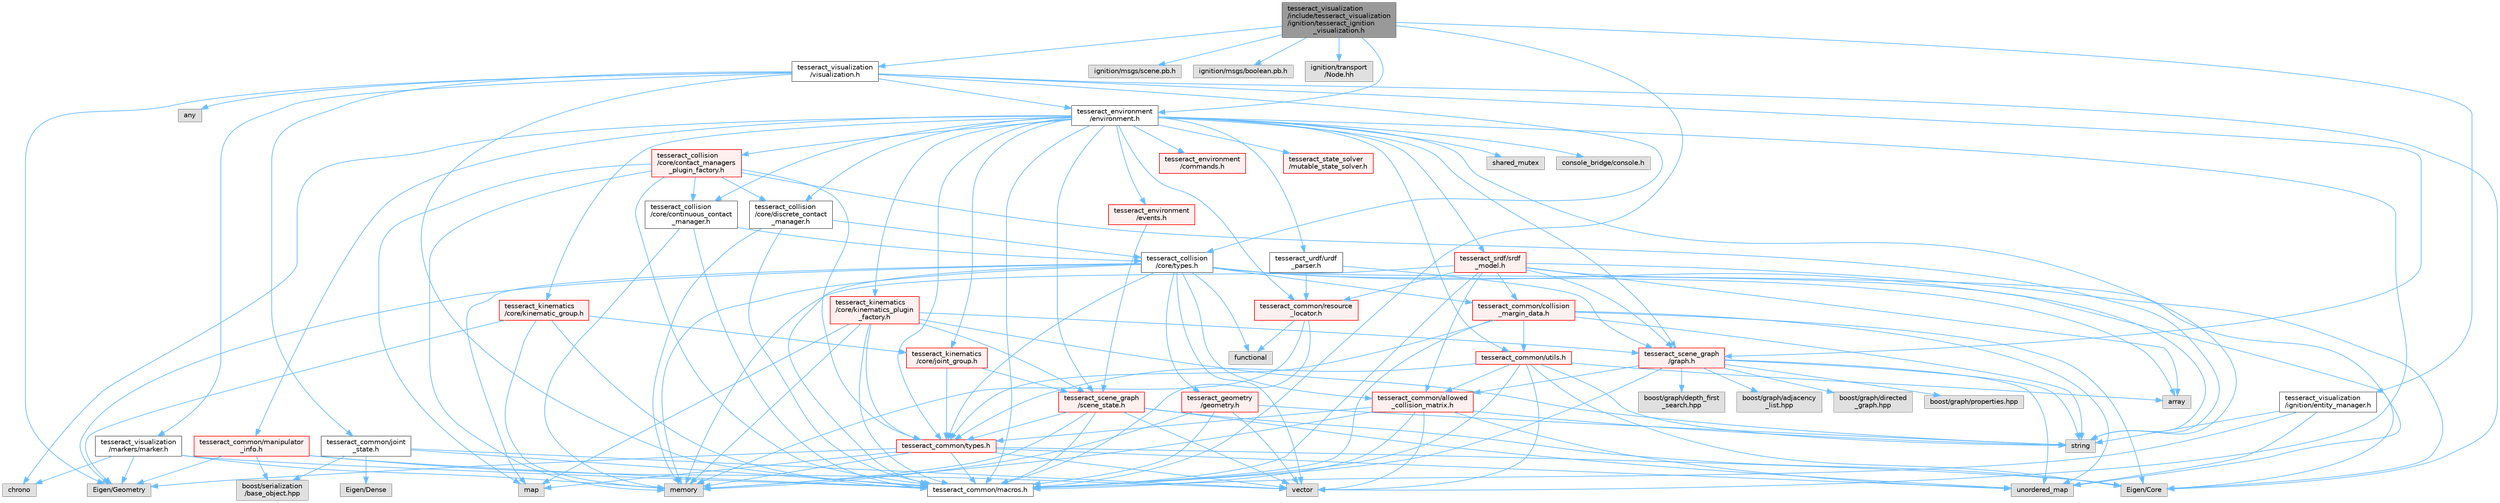 digraph "tesseract_visualization/include/tesseract_visualization/ignition/tesseract_ignition_visualization.h"
{
 // LATEX_PDF_SIZE
  bgcolor="transparent";
  edge [fontname=Helvetica,fontsize=10,labelfontname=Helvetica,labelfontsize=10];
  node [fontname=Helvetica,fontsize=10,shape=box,height=0.2,width=0.4];
  Node1 [label="tesseract_visualization\l/include/tesseract_visualization\l/ignition/tesseract_ignition\l_visualization.h",height=0.2,width=0.4,color="gray40", fillcolor="grey60", style="filled", fontcolor="black",tooltip=" "];
  Node1 -> Node2 [color="steelblue1",style="solid"];
  Node2 [label="tesseract_common/macros.h",height=0.2,width=0.4,color="grey40", fillcolor="white", style="filled",URL="$de/d3c/macros_8h.html",tooltip="Common Tesseract Macros."];
  Node1 -> Node3 [color="steelblue1",style="solid"];
  Node3 [label="ignition/msgs/scene.pb.h",height=0.2,width=0.4,color="grey60", fillcolor="#E0E0E0", style="filled",tooltip=" "];
  Node1 -> Node4 [color="steelblue1",style="solid"];
  Node4 [label="ignition/msgs/boolean.pb.h",height=0.2,width=0.4,color="grey60", fillcolor="#E0E0E0", style="filled",tooltip=" "];
  Node1 -> Node5 [color="steelblue1",style="solid"];
  Node5 [label="ignition/transport\l/Node.hh",height=0.2,width=0.4,color="grey60", fillcolor="#E0E0E0", style="filled",tooltip=" "];
  Node1 -> Node6 [color="steelblue1",style="solid"];
  Node6 [label="tesseract_visualization\l/visualization.h",height=0.2,width=0.4,color="grey40", fillcolor="white", style="filled",URL="$d2/d02/visualization_8h.html",tooltip="Visualization Class."];
  Node6 -> Node2 [color="steelblue1",style="solid"];
  Node6 -> Node7 [color="steelblue1",style="solid"];
  Node7 [label="Eigen/Core",height=0.2,width=0.4,color="grey60", fillcolor="#E0E0E0", style="filled",tooltip=" "];
  Node6 -> Node8 [color="steelblue1",style="solid"];
  Node8 [label="Eigen/Geometry",height=0.2,width=0.4,color="grey60", fillcolor="#E0E0E0", style="filled",tooltip=" "];
  Node6 -> Node9 [color="steelblue1",style="solid"];
  Node9 [label="any",height=0.2,width=0.4,color="grey60", fillcolor="#E0E0E0", style="filled",tooltip=" "];
  Node6 -> Node10 [color="steelblue1",style="solid"];
  Node10 [label="tesseract_common/joint\l_state.h",height=0.2,width=0.4,color="grey40", fillcolor="white", style="filled",URL="$d4/dc4/joint__state_8h.html",tooltip="Tesseract Joint State."];
  Node10 -> Node2 [color="steelblue1",style="solid"];
  Node10 -> Node11 [color="steelblue1",style="solid"];
  Node11 [label="Eigen/Dense",height=0.2,width=0.4,color="grey60", fillcolor="#E0E0E0", style="filled",tooltip=" "];
  Node10 -> Node12 [color="steelblue1",style="solid"];
  Node12 [label="vector",height=0.2,width=0.4,color="grey60", fillcolor="#E0E0E0", style="filled",tooltip=" "];
  Node10 -> Node13 [color="steelblue1",style="solid"];
  Node13 [label="boost/serialization\l/base_object.hpp",height=0.2,width=0.4,color="grey60", fillcolor="#E0E0E0", style="filled",tooltip=" "];
  Node6 -> Node14 [color="steelblue1",style="solid"];
  Node14 [label="tesseract_collision\l/core/types.h",height=0.2,width=0.4,color="grey40", fillcolor="white", style="filled",URL="$d3/db3/tesseract__collision_2core_2include_2tesseract__collision_2core_2types_8h.html",tooltip="Tesseracts Collision Common Types."];
  Node14 -> Node2 [color="steelblue1",style="solid"];
  Node14 -> Node7 [color="steelblue1",style="solid"];
  Node14 -> Node8 [color="steelblue1",style="solid"];
  Node14 -> Node12 [color="steelblue1",style="solid"];
  Node14 -> Node15 [color="steelblue1",style="solid"];
  Node15 [label="memory",height=0.2,width=0.4,color="grey60", fillcolor="#E0E0E0", style="filled",tooltip=" "];
  Node14 -> Node16 [color="steelblue1",style="solid"];
  Node16 [label="map",height=0.2,width=0.4,color="grey60", fillcolor="#E0E0E0", style="filled",tooltip=" "];
  Node14 -> Node17 [color="steelblue1",style="solid"];
  Node17 [label="array",height=0.2,width=0.4,color="grey60", fillcolor="#E0E0E0", style="filled",tooltip=" "];
  Node14 -> Node18 [color="steelblue1",style="solid"];
  Node18 [label="unordered_map",height=0.2,width=0.4,color="grey60", fillcolor="#E0E0E0", style="filled",tooltip=" "];
  Node14 -> Node19 [color="steelblue1",style="solid"];
  Node19 [label="functional",height=0.2,width=0.4,color="grey60", fillcolor="#E0E0E0", style="filled",tooltip=" "];
  Node14 -> Node20 [color="steelblue1",style="solid"];
  Node20 [label="tesseract_geometry\l/geometry.h",height=0.2,width=0.4,color="red", fillcolor="#FFF0F0", style="filled",URL="$d0/da6/tesseract__geometry_2include_2tesseract__geometry_2geometry_8h.html",tooltip="Tesseract Geometries."];
  Node20 -> Node2 [color="steelblue1",style="solid"];
  Node20 -> Node15 [color="steelblue1",style="solid"];
  Node20 -> Node23 [color="steelblue1",style="solid"];
  Node23 [label="string",height=0.2,width=0.4,color="grey60", fillcolor="#E0E0E0", style="filled",tooltip=" "];
  Node20 -> Node12 [color="steelblue1",style="solid"];
  Node14 -> Node25 [color="steelblue1",style="solid"];
  Node25 [label="tesseract_common/types.h",height=0.2,width=0.4,color="red", fillcolor="#FFF0F0", style="filled",URL="$dd/ddb/tesseract__common_2include_2tesseract__common_2types_8h.html",tooltip="Common Tesseract Types."];
  Node25 -> Node2 [color="steelblue1",style="solid"];
  Node25 -> Node7 [color="steelblue1",style="solid"];
  Node25 -> Node8 [color="steelblue1",style="solid"];
  Node25 -> Node12 [color="steelblue1",style="solid"];
  Node25 -> Node15 [color="steelblue1",style="solid"];
  Node25 -> Node16 [color="steelblue1",style="solid"];
  Node25 -> Node18 [color="steelblue1",style="solid"];
  Node14 -> Node29 [color="steelblue1",style="solid"];
  Node29 [label="tesseract_common/collision\l_margin_data.h",height=0.2,width=0.4,color="red", fillcolor="#FFF0F0", style="filled",URL="$d4/da8/collision__margin__data_8h.html",tooltip="This is used to store collision margin information."];
  Node29 -> Node2 [color="steelblue1",style="solid"];
  Node29 -> Node7 [color="steelblue1",style="solid"];
  Node29 -> Node23 [color="steelblue1",style="solid"];
  Node29 -> Node18 [color="steelblue1",style="solid"];
  Node29 -> Node25 [color="steelblue1",style="solid"];
  Node29 -> Node30 [color="steelblue1",style="solid"];
  Node30 [label="tesseract_common/utils.h",height=0.2,width=0.4,color="red", fillcolor="#FFF0F0", style="filled",URL="$dc/d79/tesseract__common_2include_2tesseract__common_2utils_8h.html",tooltip="Common Tesseract Utility Functions."];
  Node30 -> Node2 [color="steelblue1",style="solid"];
  Node30 -> Node17 [color="steelblue1",style="solid"];
  Node30 -> Node12 [color="steelblue1",style="solid"];
  Node30 -> Node23 [color="steelblue1",style="solid"];
  Node30 -> Node7 [color="steelblue1",style="solid"];
  Node30 -> Node37 [color="steelblue1",style="solid"];
  Node37 [label="tesseract_common/allowed\l_collision_matrix.h",height=0.2,width=0.4,color="red", fillcolor="#FFF0F0", style="filled",URL="$d2/d01/allowed__collision__matrix_8h.html",tooltip=" "];
  Node37 -> Node2 [color="steelblue1",style="solid"];
  Node37 -> Node23 [color="steelblue1",style="solid"];
  Node37 -> Node12 [color="steelblue1",style="solid"];
  Node37 -> Node15 [color="steelblue1",style="solid"];
  Node37 -> Node18 [color="steelblue1",style="solid"];
  Node37 -> Node25 [color="steelblue1",style="solid"];
  Node30 -> Node25 [color="steelblue1",style="solid"];
  Node14 -> Node37 [color="steelblue1",style="solid"];
  Node6 -> Node39 [color="steelblue1",style="solid"];
  Node39 [label="tesseract_scene_graph\l/graph.h",height=0.2,width=0.4,color="red", fillcolor="#FFF0F0", style="filled",URL="$d6/df3/graph_8h.html",tooltip="A basic scene graph using boost."];
  Node39 -> Node2 [color="steelblue1",style="solid"];
  Node39 -> Node40 [color="steelblue1",style="solid"];
  Node40 [label="boost/graph/adjacency\l_list.hpp",height=0.2,width=0.4,color="grey60", fillcolor="#E0E0E0", style="filled",tooltip=" "];
  Node39 -> Node41 [color="steelblue1",style="solid"];
  Node41 [label="boost/graph/directed\l_graph.hpp",height=0.2,width=0.4,color="grey60", fillcolor="#E0E0E0", style="filled",tooltip=" "];
  Node39 -> Node42 [color="steelblue1",style="solid"];
  Node42 [label="boost/graph/properties.hpp",height=0.2,width=0.4,color="grey60", fillcolor="#E0E0E0", style="filled",tooltip=" "];
  Node39 -> Node43 [color="steelblue1",style="solid"];
  Node43 [label="boost/graph/depth_first\l_search.hpp",height=0.2,width=0.4,color="grey60", fillcolor="#E0E0E0", style="filled",tooltip=" "];
  Node39 -> Node23 [color="steelblue1",style="solid"];
  Node39 -> Node18 [color="steelblue1",style="solid"];
  Node39 -> Node37 [color="steelblue1",style="solid"];
  Node6 -> Node48 [color="steelblue1",style="solid"];
  Node48 [label="tesseract_environment\l/environment.h",height=0.2,width=0.4,color="grey40", fillcolor="white", style="filled",URL="$de/d26/environment_8h.html",tooltip=" "];
  Node48 -> Node2 [color="steelblue1",style="solid"];
  Node48 -> Node12 [color="steelblue1",style="solid"];
  Node48 -> Node23 [color="steelblue1",style="solid"];
  Node48 -> Node49 [color="steelblue1",style="solid"];
  Node49 [label="shared_mutex",height=0.2,width=0.4,color="grey60", fillcolor="#E0E0E0", style="filled",tooltip=" "];
  Node48 -> Node50 [color="steelblue1",style="solid"];
  Node50 [label="chrono",height=0.2,width=0.4,color="grey60", fillcolor="#E0E0E0", style="filled",tooltip=" "];
  Node48 -> Node51 [color="steelblue1",style="solid"];
  Node51 [label="console_bridge/console.h",height=0.2,width=0.4,color="grey60", fillcolor="#E0E0E0", style="filled",tooltip=" "];
  Node48 -> Node52 [color="steelblue1",style="solid"];
  Node52 [label="tesseract_environment\l/commands.h",height=0.2,width=0.4,color="red", fillcolor="#FFF0F0", style="filled",URL="$d5/d90/commands_8h.html",tooltip="This contains classes for recording operations applied to the environment for tracking changes...."];
  Node48 -> Node78 [color="steelblue1",style="solid"];
  Node78 [label="tesseract_environment\l/events.h",height=0.2,width=0.4,color="red", fillcolor="#FFF0F0", style="filled",URL="$db/dd2/events_8h.html",tooltip="Tesseract Events."];
  Node78 -> Node79 [color="steelblue1",style="solid"];
  Node79 [label="tesseract_scene_graph\l/scene_state.h",height=0.2,width=0.4,color="red", fillcolor="#FFF0F0", style="filled",URL="$d7/dea/scene__state_8h.html",tooltip="This holds a state of the scene."];
  Node79 -> Node2 [color="steelblue1",style="solid"];
  Node79 -> Node7 [color="steelblue1",style="solid"];
  Node79 -> Node18 [color="steelblue1",style="solid"];
  Node79 -> Node12 [color="steelblue1",style="solid"];
  Node79 -> Node15 [color="steelblue1",style="solid"];
  Node79 -> Node25 [color="steelblue1",style="solid"];
  Node48 -> Node80 [color="steelblue1",style="solid"];
  Node80 [label="tesseract_collision\l/core/discrete_contact\l_manager.h",height=0.2,width=0.4,color="grey40", fillcolor="white", style="filled",URL="$db/d35/discrete__contact__manager_8h.html",tooltip="This is the discrete contact manager base class."];
  Node80 -> Node2 [color="steelblue1",style="solid"];
  Node80 -> Node15 [color="steelblue1",style="solid"];
  Node80 -> Node14 [color="steelblue1",style="solid"];
  Node48 -> Node81 [color="steelblue1",style="solid"];
  Node81 [label="tesseract_collision\l/core/continuous_contact\l_manager.h",height=0.2,width=0.4,color="grey40", fillcolor="white", style="filled",URL="$d6/d0f/continuous__contact__manager_8h.html",tooltip="This is the continuous contact manager base class."];
  Node81 -> Node2 [color="steelblue1",style="solid"];
  Node81 -> Node15 [color="steelblue1",style="solid"];
  Node81 -> Node14 [color="steelblue1",style="solid"];
  Node48 -> Node82 [color="steelblue1",style="solid"];
  Node82 [label="tesseract_collision\l/core/contact_managers\l_plugin_factory.h",height=0.2,width=0.4,color="red", fillcolor="#FFF0F0", style="filled",URL="$da/d56/contact__managers__plugin__factory_8h.html",tooltip="Factory for loading contact managers as plugins."];
  Node82 -> Node2 [color="steelblue1",style="solid"];
  Node82 -> Node23 [color="steelblue1",style="solid"];
  Node82 -> Node15 [color="steelblue1",style="solid"];
  Node82 -> Node16 [color="steelblue1",style="solid"];
  Node82 -> Node80 [color="steelblue1",style="solid"];
  Node82 -> Node81 [color="steelblue1",style="solid"];
  Node82 -> Node25 [color="steelblue1",style="solid"];
  Node48 -> Node39 [color="steelblue1",style="solid"];
  Node48 -> Node79 [color="steelblue1",style="solid"];
  Node48 -> Node96 [color="steelblue1",style="solid"];
  Node96 [label="tesseract_state_solver\l/mutable_state_solver.h",height=0.2,width=0.4,color="red", fillcolor="#FFF0F0", style="filled",URL="$d3/d54/mutable__state__solver_8h.html",tooltip="Tesseract Scene Graph Mutable State Solver Interface ."];
  Node48 -> Node98 [color="steelblue1",style="solid"];
  Node98 [label="tesseract_urdf/urdf\l_parser.h",height=0.2,width=0.4,color="grey40", fillcolor="white", style="filled",URL="$d8/dec/urdf__parser_8h.html",tooltip="A urdf parser for tesseract."];
  Node98 -> Node39 [color="steelblue1",style="solid"];
  Node98 -> Node99 [color="steelblue1",style="solid"];
  Node99 [label="tesseract_common/resource\l_locator.h",height=0.2,width=0.4,color="red", fillcolor="#FFF0F0", style="filled",URL="$d3/d95/resource__locator_8h.html",tooltip="Locate and retrieve resource data."];
  Node99 -> Node2 [color="steelblue1",style="solid"];
  Node99 -> Node19 [color="steelblue1",style="solid"];
  Node99 -> Node15 [color="steelblue1",style="solid"];
  Node48 -> Node100 [color="steelblue1",style="solid"];
  Node100 [label="tesseract_srdf/srdf\l_model.h",height=0.2,width=0.4,color="red", fillcolor="#FFF0F0", style="filled",URL="$d0/d42/srdf__model_8h.html",tooltip="Parse srdf xml."];
  Node100 -> Node2 [color="steelblue1",style="solid"];
  Node100 -> Node23 [color="steelblue1",style="solid"];
  Node100 -> Node15 [color="steelblue1",style="solid"];
  Node100 -> Node17 [color="steelblue1",style="solid"];
  Node100 -> Node7 [color="steelblue1",style="solid"];
  Node100 -> Node39 [color="steelblue1",style="solid"];
  Node100 -> Node37 [color="steelblue1",style="solid"];
  Node100 -> Node99 [color="steelblue1",style="solid"];
  Node100 -> Node29 [color="steelblue1",style="solid"];
  Node48 -> Node99 [color="steelblue1",style="solid"];
  Node48 -> Node101 [color="steelblue1",style="solid"];
  Node101 [label="tesseract_common/manipulator\l_info.h",height=0.2,width=0.4,color="red", fillcolor="#FFF0F0", style="filled",URL="$d5/df5/manipulator__info_8h.html",tooltip=" "];
  Node101 -> Node2 [color="steelblue1",style="solid"];
  Node101 -> Node12 [color="steelblue1",style="solid"];
  Node101 -> Node8 [color="steelblue1",style="solid"];
  Node101 -> Node13 [color="steelblue1",style="solid"];
  Node48 -> Node25 [color="steelblue1",style="solid"];
  Node48 -> Node30 [color="steelblue1",style="solid"];
  Node48 -> Node103 [color="steelblue1",style="solid"];
  Node103 [label="tesseract_kinematics\l/core/joint_group.h",height=0.2,width=0.4,color="red", fillcolor="#FFF0F0", style="filled",URL="$db/d8d/joint__group_8h.html",tooltip="A joint group with forward kinematics, Jacobian, limits methods."];
  Node103 -> Node25 [color="steelblue1",style="solid"];
  Node103 -> Node79 [color="steelblue1",style="solid"];
  Node48 -> Node111 [color="steelblue1",style="solid"];
  Node111 [label="tesseract_kinematics\l/core/kinematic_group.h",height=0.2,width=0.4,color="red", fillcolor="#FFF0F0", style="filled",URL="$d4/d3a/kinematic__group_8h.html",tooltip="A kinematic group with forward and inverse kinematics methods."];
  Node111 -> Node2 [color="steelblue1",style="solid"];
  Node111 -> Node15 [color="steelblue1",style="solid"];
  Node111 -> Node8 [color="steelblue1",style="solid"];
  Node111 -> Node103 [color="steelblue1",style="solid"];
  Node48 -> Node114 [color="steelblue1",style="solid"];
  Node114 [label="tesseract_kinematics\l/core/kinematics_plugin\l_factory.h",height=0.2,width=0.4,color="red", fillcolor="#FFF0F0", style="filled",URL="$d0/d3c/kinematics__plugin__factory_8h.html",tooltip="Kinematics Plugin Factory."];
  Node114 -> Node2 [color="steelblue1",style="solid"];
  Node114 -> Node23 [color="steelblue1",style="solid"];
  Node114 -> Node15 [color="steelblue1",style="solid"];
  Node114 -> Node16 [color="steelblue1",style="solid"];
  Node114 -> Node39 [color="steelblue1",style="solid"];
  Node114 -> Node79 [color="steelblue1",style="solid"];
  Node114 -> Node25 [color="steelblue1",style="solid"];
  Node6 -> Node116 [color="steelblue1",style="solid"];
  Node116 [label="tesseract_visualization\l/markers/marker.h",height=0.2,width=0.4,color="grey40", fillcolor="white", style="filled",URL="$d6/d58/marker_8h.html",tooltip=" "];
  Node116 -> Node2 [color="steelblue1",style="solid"];
  Node116 -> Node50 [color="steelblue1",style="solid"];
  Node116 -> Node15 [color="steelblue1",style="solid"];
  Node116 -> Node8 [color="steelblue1",style="solid"];
  Node1 -> Node117 [color="steelblue1",style="solid"];
  Node117 [label="tesseract_visualization\l/ignition/entity_manager.h",height=0.2,width=0.4,color="grey40", fillcolor="white", style="filled",URL="$df/d8c/entity__manager_8h.html",tooltip="A entity manager for Tesseract components that get added to Ignition Scene."];
  Node117 -> Node2 [color="steelblue1",style="solid"];
  Node117 -> Node23 [color="steelblue1",style="solid"];
  Node117 -> Node18 [color="steelblue1",style="solid"];
  Node1 -> Node48 [color="steelblue1",style="solid"];
}
